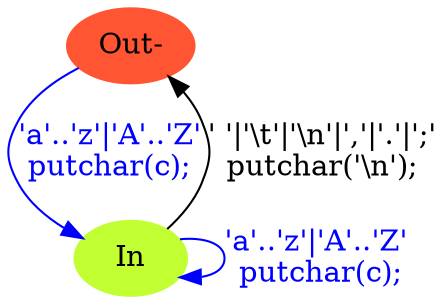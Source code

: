digraph G {
    
    Out [ label="Out-" style=filled color="#ff5533" fontcolor=black ]
    
    In [ label="In" style=filled color="#c1ff33" fontcolor=black ]
    
    Out -> In [ color=blue fontcolor=blue label="'a'..'z'|'A'..'Z'
putchar(c);"];

    In -> In [ color=blue fontcolor=blue label="'a'..'z'|'A'..'Z' 
putchar(c);"];
    
    In -> Out [ label="' '|'\\t'|'\\n'|','|'.'|';'
putchar('\\n');" ];
}